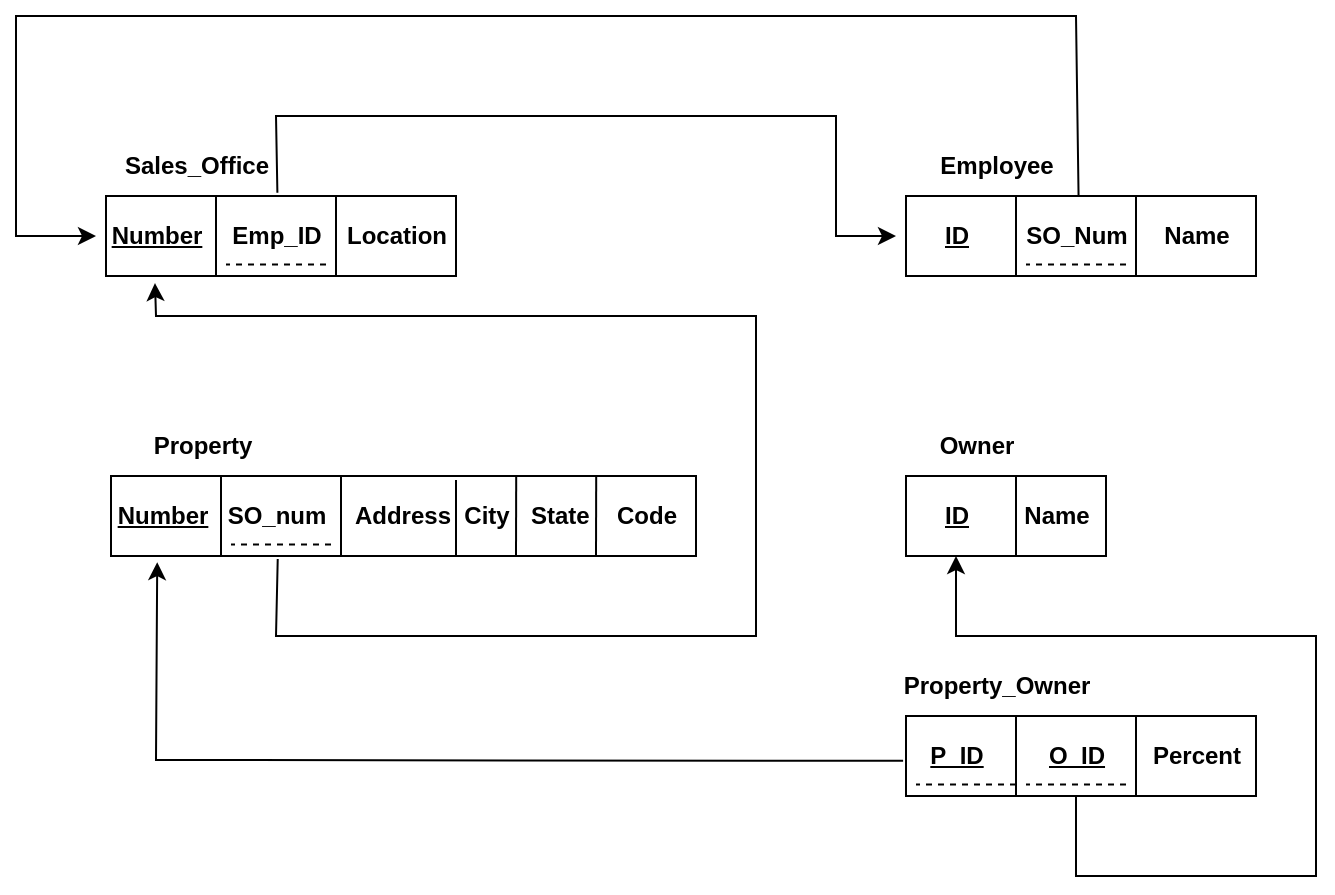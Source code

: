 <mxfile version="22.1.3" type="device">
  <diagram name="Page-1" id="Wli4VPFNiPU2SU2I3E8u">
    <mxGraphModel dx="687" dy="3673" grid="1" gridSize="10" guides="1" tooltips="1" connect="1" arrows="1" fold="1" page="1" pageScale="1" pageWidth="2339" pageHeight="3300" math="0" shadow="0">
      <root>
        <mxCell id="0" />
        <mxCell id="1" parent="0" />
        <mxCell id="vDlcmsHh33bK4QmpVzsn-1" value="" style="rounded=0;whiteSpace=wrap;html=1;" vertex="1" parent="1">
          <mxGeometry x="115" y="-2380" width="175" height="40" as="geometry" />
        </mxCell>
        <mxCell id="vDlcmsHh33bK4QmpVzsn-2" value="&lt;b style=&quot;&quot;&gt;&lt;u&gt;Number&lt;/u&gt;&lt;/b&gt;" style="text;html=1;align=center;verticalAlign=middle;resizable=0;points=[];autosize=1;strokeColor=none;fillColor=none;" vertex="1" parent="1">
          <mxGeometry x="105" y="-2375" width="70" height="30" as="geometry" />
        </mxCell>
        <mxCell id="vDlcmsHh33bK4QmpVzsn-3" value="&lt;b&gt;Sales_Office&lt;/b&gt;" style="text;html=1;align=center;verticalAlign=middle;resizable=0;points=[];autosize=1;strokeColor=none;fillColor=none;" vertex="1" parent="1">
          <mxGeometry x="110" y="-2410" width="100" height="30" as="geometry" />
        </mxCell>
        <mxCell id="vDlcmsHh33bK4QmpVzsn-7" value="" style="endArrow=none;html=1;rounded=0;" edge="1" parent="1">
          <mxGeometry width="50" height="50" relative="1" as="geometry">
            <mxPoint x="170" y="-2380" as="sourcePoint" />
            <mxPoint x="170" y="-2340" as="targetPoint" />
          </mxGeometry>
        </mxCell>
        <mxCell id="vDlcmsHh33bK4QmpVzsn-8" value="" style="endArrow=none;html=1;rounded=0;" edge="1" parent="1">
          <mxGeometry width="50" height="50" relative="1" as="geometry">
            <mxPoint x="230" y="-2380" as="sourcePoint" />
            <mxPoint x="230" y="-2340" as="targetPoint" />
          </mxGeometry>
        </mxCell>
        <mxCell id="vDlcmsHh33bK4QmpVzsn-14" value="&lt;b&gt;Location&lt;/b&gt;" style="text;html=1;align=center;verticalAlign=middle;resizable=0;points=[];autosize=1;strokeColor=none;fillColor=none;" vertex="1" parent="1">
          <mxGeometry x="225" y="-2375" width="70" height="30" as="geometry" />
        </mxCell>
        <mxCell id="vDlcmsHh33bK4QmpVzsn-16" value="&lt;b&gt;Emp_ID&lt;/b&gt;" style="text;html=1;align=center;verticalAlign=middle;resizable=0;points=[];autosize=1;strokeColor=none;fillColor=none;" vertex="1" parent="1">
          <mxGeometry x="165" y="-2375" width="70" height="30" as="geometry" />
        </mxCell>
        <mxCell id="vDlcmsHh33bK4QmpVzsn-167" value="" style="endArrow=none;dashed=1;html=1;rounded=0;" edge="1" parent="1">
          <mxGeometry width="50" height="50" relative="1" as="geometry">
            <mxPoint x="225" y="-2345.69" as="sourcePoint" />
            <mxPoint x="175" y="-2345.69" as="targetPoint" />
          </mxGeometry>
        </mxCell>
        <mxCell id="vDlcmsHh33bK4QmpVzsn-168" value="" style="rounded=0;whiteSpace=wrap;html=1;" vertex="1" parent="1">
          <mxGeometry x="515" y="-2380" width="175" height="40" as="geometry" />
        </mxCell>
        <mxCell id="vDlcmsHh33bK4QmpVzsn-169" value="&lt;b style=&quot;&quot;&gt;&lt;u&gt;ID&lt;/u&gt;&lt;/b&gt;" style="text;html=1;align=center;verticalAlign=middle;resizable=0;points=[];autosize=1;strokeColor=none;fillColor=none;" vertex="1" parent="1">
          <mxGeometry x="520" y="-2375" width="40" height="30" as="geometry" />
        </mxCell>
        <mxCell id="vDlcmsHh33bK4QmpVzsn-170" value="&lt;b&gt;Employee&lt;/b&gt;" style="text;html=1;align=center;verticalAlign=middle;resizable=0;points=[];autosize=1;strokeColor=none;fillColor=none;" vertex="1" parent="1">
          <mxGeometry x="520" y="-2410" width="80" height="30" as="geometry" />
        </mxCell>
        <mxCell id="vDlcmsHh33bK4QmpVzsn-171" value="" style="endArrow=none;html=1;rounded=0;" edge="1" parent="1">
          <mxGeometry width="50" height="50" relative="1" as="geometry">
            <mxPoint x="570" y="-2380" as="sourcePoint" />
            <mxPoint x="570" y="-2340" as="targetPoint" />
          </mxGeometry>
        </mxCell>
        <mxCell id="vDlcmsHh33bK4QmpVzsn-172" value="" style="endArrow=none;html=1;rounded=0;" edge="1" parent="1">
          <mxGeometry width="50" height="50" relative="1" as="geometry">
            <mxPoint x="630" y="-2380" as="sourcePoint" />
            <mxPoint x="630" y="-2340" as="targetPoint" />
          </mxGeometry>
        </mxCell>
        <mxCell id="vDlcmsHh33bK4QmpVzsn-173" value="&lt;b&gt;Name&lt;/b&gt;" style="text;html=1;align=center;verticalAlign=middle;resizable=0;points=[];autosize=1;strokeColor=none;fillColor=none;" vertex="1" parent="1">
          <mxGeometry x="630" y="-2375" width="60" height="30" as="geometry" />
        </mxCell>
        <mxCell id="vDlcmsHh33bK4QmpVzsn-174" value="&lt;b&gt;SO_Num&lt;/b&gt;" style="text;html=1;align=center;verticalAlign=middle;resizable=0;points=[];autosize=1;strokeColor=none;fillColor=none;" vertex="1" parent="1">
          <mxGeometry x="565" y="-2375" width="70" height="30" as="geometry" />
        </mxCell>
        <mxCell id="vDlcmsHh33bK4QmpVzsn-175" value="" style="endArrow=none;dashed=1;html=1;rounded=0;" edge="1" parent="1">
          <mxGeometry width="50" height="50" relative="1" as="geometry">
            <mxPoint x="625" y="-2345.69" as="sourcePoint" />
            <mxPoint x="575" y="-2345.69" as="targetPoint" />
          </mxGeometry>
        </mxCell>
        <mxCell id="vDlcmsHh33bK4QmpVzsn-176" value="" style="rounded=0;whiteSpace=wrap;html=1;" vertex="1" parent="1">
          <mxGeometry x="117.5" y="-2240" width="292.5" height="40" as="geometry" />
        </mxCell>
        <mxCell id="vDlcmsHh33bK4QmpVzsn-177" value="&lt;b style=&quot;&quot;&gt;&lt;u&gt;Number&lt;/u&gt;&lt;/b&gt;" style="text;html=1;align=center;verticalAlign=middle;resizable=0;points=[];autosize=1;strokeColor=none;fillColor=none;" vertex="1" parent="1">
          <mxGeometry x="107.5" y="-2235" width="70" height="30" as="geometry" />
        </mxCell>
        <mxCell id="vDlcmsHh33bK4QmpVzsn-178" value="&lt;b&gt;Property&lt;/b&gt;" style="text;html=1;align=center;verticalAlign=middle;resizable=0;points=[];autosize=1;strokeColor=none;fillColor=none;" vertex="1" parent="1">
          <mxGeometry x="127.5" y="-2270" width="70" height="30" as="geometry" />
        </mxCell>
        <mxCell id="vDlcmsHh33bK4QmpVzsn-179" value="" style="endArrow=none;html=1;rounded=0;" edge="1" parent="1">
          <mxGeometry width="50" height="50" relative="1" as="geometry">
            <mxPoint x="172.5" y="-2240" as="sourcePoint" />
            <mxPoint x="172.5" y="-2200" as="targetPoint" />
          </mxGeometry>
        </mxCell>
        <mxCell id="vDlcmsHh33bK4QmpVzsn-180" value="" style="endArrow=none;html=1;rounded=0;" edge="1" parent="1">
          <mxGeometry width="50" height="50" relative="1" as="geometry">
            <mxPoint x="232.5" y="-2240" as="sourcePoint" />
            <mxPoint x="232.5" y="-2200" as="targetPoint" />
          </mxGeometry>
        </mxCell>
        <mxCell id="vDlcmsHh33bK4QmpVzsn-181" value="&lt;b&gt;Address&lt;/b&gt;" style="text;html=1;align=center;verticalAlign=middle;resizable=0;points=[];autosize=1;strokeColor=none;fillColor=none;" vertex="1" parent="1">
          <mxGeometry x="227.5" y="-2235" width="70" height="30" as="geometry" />
        </mxCell>
        <mxCell id="vDlcmsHh33bK4QmpVzsn-182" value="&lt;b&gt;SO_num&lt;/b&gt;" style="text;html=1;align=center;verticalAlign=middle;resizable=0;points=[];autosize=1;strokeColor=none;fillColor=none;" vertex="1" parent="1">
          <mxGeometry x="165" y="-2235" width="70" height="30" as="geometry" />
        </mxCell>
        <mxCell id="vDlcmsHh33bK4QmpVzsn-183" value="" style="endArrow=none;dashed=1;html=1;rounded=0;" edge="1" parent="1">
          <mxGeometry width="50" height="50" relative="1" as="geometry">
            <mxPoint x="227.5" y="-2205.69" as="sourcePoint" />
            <mxPoint x="177.5" y="-2205.69" as="targetPoint" />
          </mxGeometry>
        </mxCell>
        <mxCell id="vDlcmsHh33bK4QmpVzsn-184" value="&lt;b&gt;City&lt;/b&gt;" style="text;html=1;align=center;verticalAlign=middle;resizable=0;points=[];autosize=1;strokeColor=none;fillColor=none;" vertex="1" parent="1">
          <mxGeometry x="280" y="-2235" width="50" height="30" as="geometry" />
        </mxCell>
        <mxCell id="vDlcmsHh33bK4QmpVzsn-185" value="&lt;b&gt;State&amp;nbsp;&amp;nbsp;&lt;/b&gt;" style="text;html=1;align=center;verticalAlign=middle;resizable=0;points=[];autosize=1;strokeColor=none;fillColor=none;" vertex="1" parent="1">
          <mxGeometry x="315" y="-2235" width="60" height="30" as="geometry" />
        </mxCell>
        <mxCell id="vDlcmsHh33bK4QmpVzsn-186" value="&lt;b&gt;Code&lt;/b&gt;" style="text;html=1;align=center;verticalAlign=middle;resizable=0;points=[];autosize=1;strokeColor=none;fillColor=none;" vertex="1" parent="1">
          <mxGeometry x="360" y="-2235" width="50" height="30" as="geometry" />
        </mxCell>
        <mxCell id="vDlcmsHh33bK4QmpVzsn-188" value="" style="endArrow=none;html=1;rounded=0;" edge="1" parent="1">
          <mxGeometry width="50" height="50" relative="1" as="geometry">
            <mxPoint x="320" y="-2200" as="sourcePoint" />
            <mxPoint x="320.1" y="-2240" as="targetPoint" />
          </mxGeometry>
        </mxCell>
        <mxCell id="vDlcmsHh33bK4QmpVzsn-189" value="" style="endArrow=none;html=1;rounded=0;exitX=0.798;exitY=1.106;exitDx=0;exitDy=0;exitPerimeter=0;" edge="1" parent="1">
          <mxGeometry width="50" height="50" relative="1" as="geometry">
            <mxPoint x="290" y="-2200" as="sourcePoint" />
            <mxPoint x="290" y="-2238" as="targetPoint" />
          </mxGeometry>
        </mxCell>
        <mxCell id="vDlcmsHh33bK4QmpVzsn-190" value="" style="endArrow=none;html=1;rounded=0;" edge="1" parent="1">
          <mxGeometry width="50" height="50" relative="1" as="geometry">
            <mxPoint x="360" y="-2200" as="sourcePoint" />
            <mxPoint x="360.1" y="-2240" as="targetPoint" />
          </mxGeometry>
        </mxCell>
        <mxCell id="vDlcmsHh33bK4QmpVzsn-192" value="" style="rounded=0;whiteSpace=wrap;html=1;" vertex="1" parent="1">
          <mxGeometry x="515" y="-2240" width="100" height="40" as="geometry" />
        </mxCell>
        <mxCell id="vDlcmsHh33bK4QmpVzsn-193" value="&lt;b style=&quot;&quot;&gt;&lt;u&gt;ID&lt;/u&gt;&lt;/b&gt;" style="text;html=1;align=center;verticalAlign=middle;resizable=0;points=[];autosize=1;strokeColor=none;fillColor=none;" vertex="1" parent="1">
          <mxGeometry x="520" y="-2235" width="40" height="30" as="geometry" />
        </mxCell>
        <mxCell id="vDlcmsHh33bK4QmpVzsn-194" value="&lt;b&gt;Owner&lt;/b&gt;" style="text;html=1;align=center;verticalAlign=middle;resizable=0;points=[];autosize=1;strokeColor=none;fillColor=none;" vertex="1" parent="1">
          <mxGeometry x="520" y="-2270" width="60" height="30" as="geometry" />
        </mxCell>
        <mxCell id="vDlcmsHh33bK4QmpVzsn-195" value="" style="endArrow=none;html=1;rounded=0;" edge="1" parent="1">
          <mxGeometry width="50" height="50" relative="1" as="geometry">
            <mxPoint x="570" y="-2240" as="sourcePoint" />
            <mxPoint x="570" y="-2200" as="targetPoint" />
          </mxGeometry>
        </mxCell>
        <mxCell id="vDlcmsHh33bK4QmpVzsn-197" value="&lt;b&gt;Name&lt;/b&gt;" style="text;html=1;align=center;verticalAlign=middle;resizable=0;points=[];autosize=1;strokeColor=none;fillColor=none;" vertex="1" parent="1">
          <mxGeometry x="560" y="-2235" width="60" height="30" as="geometry" />
        </mxCell>
        <mxCell id="vDlcmsHh33bK4QmpVzsn-200" value="" style="rounded=0;whiteSpace=wrap;html=1;" vertex="1" parent="1">
          <mxGeometry x="515" y="-2120" width="175" height="40" as="geometry" />
        </mxCell>
        <mxCell id="vDlcmsHh33bK4QmpVzsn-201" value="&lt;b style=&quot;&quot;&gt;&lt;u&gt;P_ID&lt;/u&gt;&lt;/b&gt;" style="text;html=1;align=center;verticalAlign=middle;resizable=0;points=[];autosize=1;strokeColor=none;fillColor=none;" vertex="1" parent="1">
          <mxGeometry x="515" y="-2115" width="50" height="30" as="geometry" />
        </mxCell>
        <mxCell id="vDlcmsHh33bK4QmpVzsn-202" value="&lt;b&gt;Property_Owner&lt;/b&gt;" style="text;html=1;align=center;verticalAlign=middle;resizable=0;points=[];autosize=1;strokeColor=none;fillColor=none;" vertex="1" parent="1">
          <mxGeometry x="500" y="-2150" width="120" height="30" as="geometry" />
        </mxCell>
        <mxCell id="vDlcmsHh33bK4QmpVzsn-203" value="" style="endArrow=none;html=1;rounded=0;" edge="1" parent="1">
          <mxGeometry width="50" height="50" relative="1" as="geometry">
            <mxPoint x="570" y="-2120" as="sourcePoint" />
            <mxPoint x="570" y="-2080" as="targetPoint" />
          </mxGeometry>
        </mxCell>
        <mxCell id="vDlcmsHh33bK4QmpVzsn-204" value="" style="endArrow=none;html=1;rounded=0;" edge="1" parent="1">
          <mxGeometry width="50" height="50" relative="1" as="geometry">
            <mxPoint x="630" y="-2120" as="sourcePoint" />
            <mxPoint x="630" y="-2080" as="targetPoint" />
          </mxGeometry>
        </mxCell>
        <mxCell id="vDlcmsHh33bK4QmpVzsn-205" value="&lt;b&gt;Percent&lt;/b&gt;" style="text;html=1;align=center;verticalAlign=middle;resizable=0;points=[];autosize=1;strokeColor=none;fillColor=none;" vertex="1" parent="1">
          <mxGeometry x="625" y="-2115" width="70" height="30" as="geometry" />
        </mxCell>
        <mxCell id="vDlcmsHh33bK4QmpVzsn-206" value="&lt;b&gt;&lt;u&gt;O_ID&lt;/u&gt;&lt;/b&gt;" style="text;html=1;align=center;verticalAlign=middle;resizable=0;points=[];autosize=1;strokeColor=none;fillColor=none;" vertex="1" parent="1">
          <mxGeometry x="575" y="-2115" width="50" height="30" as="geometry" />
        </mxCell>
        <mxCell id="vDlcmsHh33bK4QmpVzsn-207" value="" style="endArrow=none;dashed=1;html=1;rounded=0;" edge="1" parent="1">
          <mxGeometry width="50" height="50" relative="1" as="geometry">
            <mxPoint x="625" y="-2085.69" as="sourcePoint" />
            <mxPoint x="575" y="-2085.69" as="targetPoint" />
          </mxGeometry>
        </mxCell>
        <mxCell id="vDlcmsHh33bK4QmpVzsn-208" value="" style="endArrow=none;dashed=1;html=1;rounded=0;" edge="1" parent="1">
          <mxGeometry width="50" height="50" relative="1" as="geometry">
            <mxPoint x="570" y="-2085.69" as="sourcePoint" />
            <mxPoint x="520" y="-2085.69" as="targetPoint" />
          </mxGeometry>
        </mxCell>
        <mxCell id="vDlcmsHh33bK4QmpVzsn-209" value="" style="endArrow=classic;html=1;rounded=0;exitX=0.285;exitY=1.037;exitDx=0;exitDy=0;exitPerimeter=0;entryX=0.14;entryY=1.089;entryDx=0;entryDy=0;entryPerimeter=0;" edge="1" parent="1" source="vDlcmsHh33bK4QmpVzsn-176" target="vDlcmsHh33bK4QmpVzsn-1">
          <mxGeometry width="50" height="50" relative="1" as="geometry">
            <mxPoint x="220" y="-2130" as="sourcePoint" />
            <mxPoint x="480" y="-2280" as="targetPoint" />
            <Array as="points">
              <mxPoint x="200" y="-2160" />
              <mxPoint x="440" y="-2160" />
              <mxPoint x="440" y="-2320" />
              <mxPoint x="140" y="-2320" />
            </Array>
          </mxGeometry>
        </mxCell>
        <mxCell id="vDlcmsHh33bK4QmpVzsn-210" value="" style="endArrow=classic;html=1;rounded=0;exitX=-0.029;exitY=0.58;exitDx=0;exitDy=0;exitPerimeter=0;entryX=0.079;entryY=1.077;entryDx=0;entryDy=0;entryPerimeter=0;" edge="1" parent="1" source="vDlcmsHh33bK4QmpVzsn-201" target="vDlcmsHh33bK4QmpVzsn-176">
          <mxGeometry width="50" height="50" relative="1" as="geometry">
            <mxPoint x="380" y="-2140" as="sourcePoint" />
            <mxPoint x="430" y="-2190" as="targetPoint" />
            <Array as="points">
              <mxPoint x="140" y="-2098" />
            </Array>
          </mxGeometry>
        </mxCell>
        <mxCell id="vDlcmsHh33bK4QmpVzsn-211" value="" style="endArrow=classic;html=1;rounded=0;entryX=0.25;entryY=1;entryDx=0;entryDy=0;" edge="1" parent="1" target="vDlcmsHh33bK4QmpVzsn-192">
          <mxGeometry width="50" height="50" relative="1" as="geometry">
            <mxPoint x="600" y="-2080" as="sourcePoint" />
            <mxPoint x="540" y="-2190" as="targetPoint" />
            <Array as="points">
              <mxPoint x="600" y="-2040" />
              <mxPoint x="720" y="-2040" />
              <mxPoint x="720" y="-2160" />
              <mxPoint x="540" y="-2160" />
            </Array>
          </mxGeometry>
        </mxCell>
        <mxCell id="vDlcmsHh33bK4QmpVzsn-212" value="" style="endArrow=classic;html=1;rounded=0;exitX=0.907;exitY=0.946;exitDx=0;exitDy=0;exitPerimeter=0;" edge="1" parent="1" source="vDlcmsHh33bK4QmpVzsn-3">
          <mxGeometry width="50" height="50" relative="1" as="geometry">
            <mxPoint x="380" y="-2260" as="sourcePoint" />
            <mxPoint x="510" y="-2360" as="targetPoint" />
            <Array as="points">
              <mxPoint x="200" y="-2420" />
              <mxPoint x="480" y="-2420" />
              <mxPoint x="480" y="-2360" />
            </Array>
          </mxGeometry>
        </mxCell>
        <mxCell id="vDlcmsHh33bK4QmpVzsn-213" value="" style="endArrow=classic;html=1;rounded=0;exitX=1.016;exitY=0.982;exitDx=0;exitDy=0;exitPerimeter=0;" edge="1" parent="1" source="vDlcmsHh33bK4QmpVzsn-170">
          <mxGeometry width="50" height="50" relative="1" as="geometry">
            <mxPoint x="615" y="-2400" as="sourcePoint" />
            <mxPoint x="110" y="-2360" as="targetPoint" />
            <Array as="points">
              <mxPoint x="600" y="-2470" />
              <mxPoint x="70" y="-2470" />
              <mxPoint x="70" y="-2360" />
            </Array>
          </mxGeometry>
        </mxCell>
      </root>
    </mxGraphModel>
  </diagram>
</mxfile>
